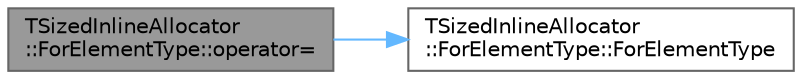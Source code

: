 digraph "TSizedInlineAllocator::ForElementType::operator="
{
 // INTERACTIVE_SVG=YES
 // LATEX_PDF_SIZE
  bgcolor="transparent";
  edge [fontname=Helvetica,fontsize=10,labelfontname=Helvetica,labelfontsize=10];
  node [fontname=Helvetica,fontsize=10,shape=box,height=0.2,width=0.4];
  rankdir="LR";
  Node1 [id="Node000001",label="TSizedInlineAllocator\l::ForElementType::operator=",height=0.2,width=0.4,color="gray40", fillcolor="grey60", style="filled", fontcolor="black",tooltip=" "];
  Node1 -> Node2 [id="edge1_Node000001_Node000002",color="steelblue1",style="solid",tooltip=" "];
  Node2 [id="Node000002",label="TSizedInlineAllocator\l::ForElementType::ForElementType",height=0.2,width=0.4,color="grey40", fillcolor="white", style="filled",URL="$d2/d79/classTSizedInlineAllocator_1_1ForElementType.html#a8b4a81080cd0d2954cbfcea19249b61f",tooltip="Default constructor."];
}
